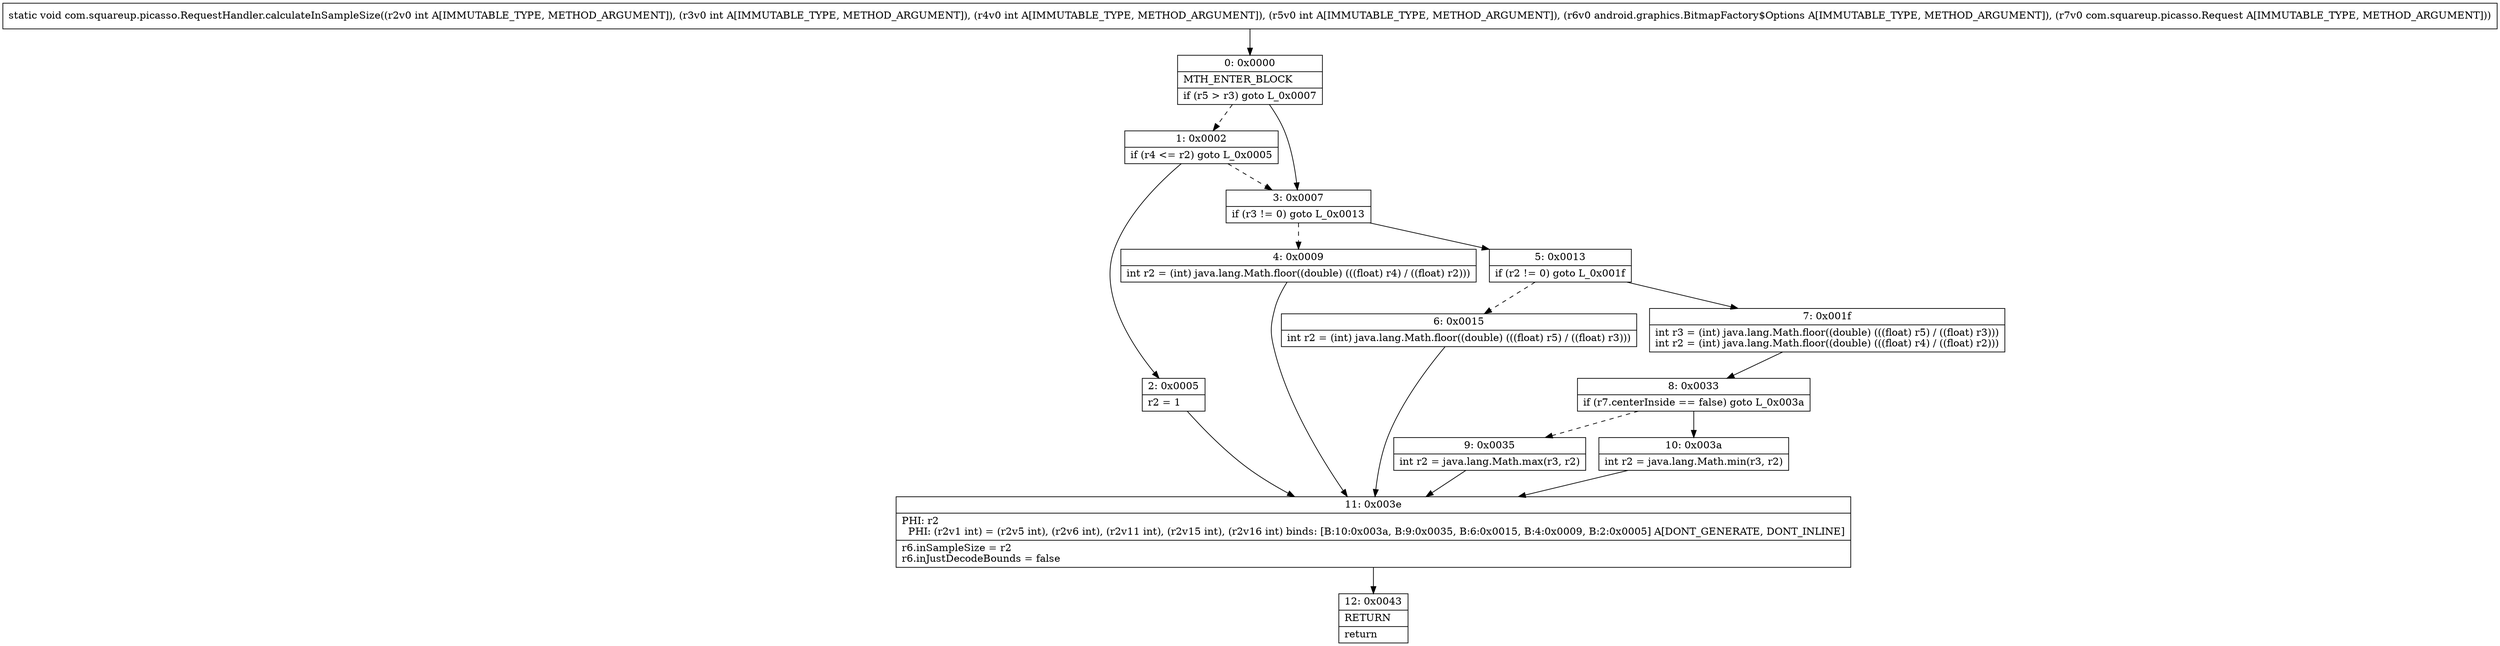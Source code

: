 digraph "CFG forcom.squareup.picasso.RequestHandler.calculateInSampleSize(IIIILandroid\/graphics\/BitmapFactory$Options;Lcom\/squareup\/picasso\/Request;)V" {
Node_0 [shape=record,label="{0\:\ 0x0000|MTH_ENTER_BLOCK\l|if (r5 \> r3) goto L_0x0007\l}"];
Node_1 [shape=record,label="{1\:\ 0x0002|if (r4 \<= r2) goto L_0x0005\l}"];
Node_2 [shape=record,label="{2\:\ 0x0005|r2 = 1\l}"];
Node_3 [shape=record,label="{3\:\ 0x0007|if (r3 != 0) goto L_0x0013\l}"];
Node_4 [shape=record,label="{4\:\ 0x0009|int r2 = (int) java.lang.Math.floor((double) (((float) r4) \/ ((float) r2)))\l}"];
Node_5 [shape=record,label="{5\:\ 0x0013|if (r2 != 0) goto L_0x001f\l}"];
Node_6 [shape=record,label="{6\:\ 0x0015|int r2 = (int) java.lang.Math.floor((double) (((float) r5) \/ ((float) r3)))\l}"];
Node_7 [shape=record,label="{7\:\ 0x001f|int r3 = (int) java.lang.Math.floor((double) (((float) r5) \/ ((float) r3)))\lint r2 = (int) java.lang.Math.floor((double) (((float) r4) \/ ((float) r2)))\l}"];
Node_8 [shape=record,label="{8\:\ 0x0033|if (r7.centerInside == false) goto L_0x003a\l}"];
Node_9 [shape=record,label="{9\:\ 0x0035|int r2 = java.lang.Math.max(r3, r2)\l}"];
Node_10 [shape=record,label="{10\:\ 0x003a|int r2 = java.lang.Math.min(r3, r2)\l}"];
Node_11 [shape=record,label="{11\:\ 0x003e|PHI: r2 \l  PHI: (r2v1 int) = (r2v5 int), (r2v6 int), (r2v11 int), (r2v15 int), (r2v16 int) binds: [B:10:0x003a, B:9:0x0035, B:6:0x0015, B:4:0x0009, B:2:0x0005] A[DONT_GENERATE, DONT_INLINE]\l|r6.inSampleSize = r2\lr6.inJustDecodeBounds = false\l}"];
Node_12 [shape=record,label="{12\:\ 0x0043|RETURN\l|return\l}"];
MethodNode[shape=record,label="{static void com.squareup.picasso.RequestHandler.calculateInSampleSize((r2v0 int A[IMMUTABLE_TYPE, METHOD_ARGUMENT]), (r3v0 int A[IMMUTABLE_TYPE, METHOD_ARGUMENT]), (r4v0 int A[IMMUTABLE_TYPE, METHOD_ARGUMENT]), (r5v0 int A[IMMUTABLE_TYPE, METHOD_ARGUMENT]), (r6v0 android.graphics.BitmapFactory$Options A[IMMUTABLE_TYPE, METHOD_ARGUMENT]), (r7v0 com.squareup.picasso.Request A[IMMUTABLE_TYPE, METHOD_ARGUMENT])) }"];
MethodNode -> Node_0;
Node_0 -> Node_1[style=dashed];
Node_0 -> Node_3;
Node_1 -> Node_2;
Node_1 -> Node_3[style=dashed];
Node_2 -> Node_11;
Node_3 -> Node_4[style=dashed];
Node_3 -> Node_5;
Node_4 -> Node_11;
Node_5 -> Node_6[style=dashed];
Node_5 -> Node_7;
Node_6 -> Node_11;
Node_7 -> Node_8;
Node_8 -> Node_9[style=dashed];
Node_8 -> Node_10;
Node_9 -> Node_11;
Node_10 -> Node_11;
Node_11 -> Node_12;
}

